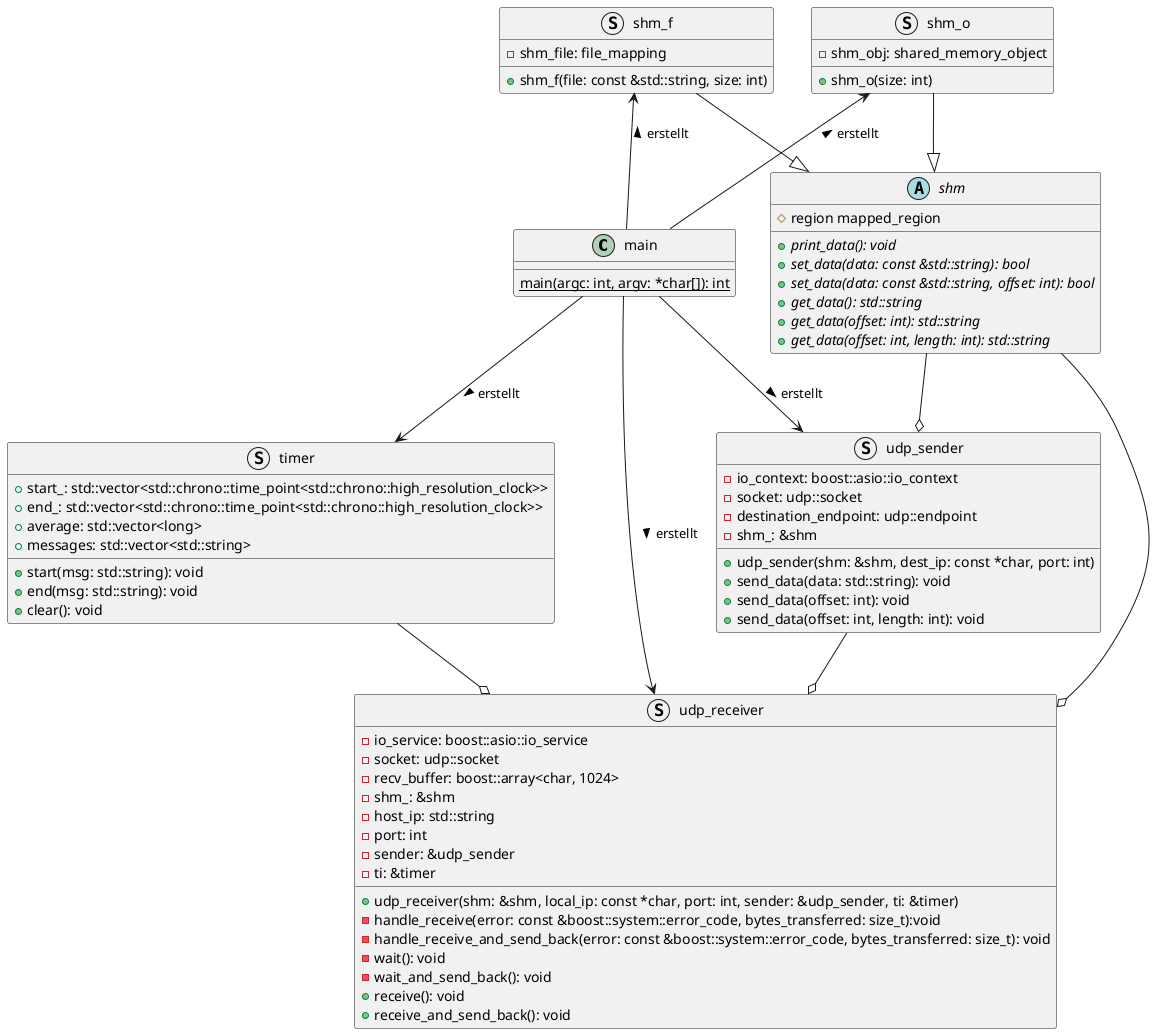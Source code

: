 @startuml

class main{
{static}main(argc: int, argv: *char[]): int
}

together {
abstract shm{
#region mapped_region
+{abstract}print_data(): void
+{abstract}set_data(data: const &std::string): bool
+{abstract}set_data(data: const &std::string, offset: int): bool
+{abstract}get_data(): std::string
+{abstract}get_data(offset: int): std::string
+{abstract}get_data(offset: int, length: int): std::string
}

struct shm_o{
+shm_o(size: int)
-shm_obj: shared_memory_object
}

struct shm_f{
+shm_f(file: const &std::string, size: int)
-shm_file: file_mapping
}
}

shm <|-up- shm_o
shm <|-up- shm_f

together {
struct udp_sender {
-io_context: boost::asio::io_context
-socket: udp::socket
-destination_endpoint: udp::endpoint
-shm_: &shm
+udp_sender(shm: &shm, dest_ip: const *char, port: int)
+send_data(data: std::string): void
+send_data(offset: int): void
+send_data(offset: int, length: int): void
}

struct udp_receiver{
-io_service: boost::asio::io_service
-socket: udp::socket
-recv_buffer: boost::array<char, 1024>
-shm_: &shm
-host_ip: std::string
-port: int
-sender: &udp_sender
-ti: &timer
+udp_receiver(shm: &shm, local_ip: const *char, port: int, sender: &udp_sender, ti: &timer)
-handle_receive(error: const &boost::system::error_code, bytes_transferred: size_t):void
-handle_receive_and_send_back(error: const &boost::system::error_code, bytes_transferred: size_t): void
-wait(): void
-wait_and_send_back(): void
+receive(): void
+receive_and_send_back(): void
}
}

struct timer{
+start_: std::vector<std::chrono::time_point<std::chrono::high_resolution_clock>>
+end_: std::vector<std::chrono::time_point<std::chrono::high_resolution_clock>>
+average: std::vector<long>
+messages: std::vector<std::string>
+start(msg: std::string): void
+end(msg: std::string): void
+clear(): void
}

udp_sender o-up- shm
udp_receiver o-up- shm
udp_receiver o-up- udp_sender
udp_receiver o-up- timer

main -up-> shm_o: erstellt >
main -up-> shm_f: erstellt >
main -down-> udp_sender: erstellt >
main -down-> udp_receiver: erstellt >
main -right-> timer: erstellt >


@enduml